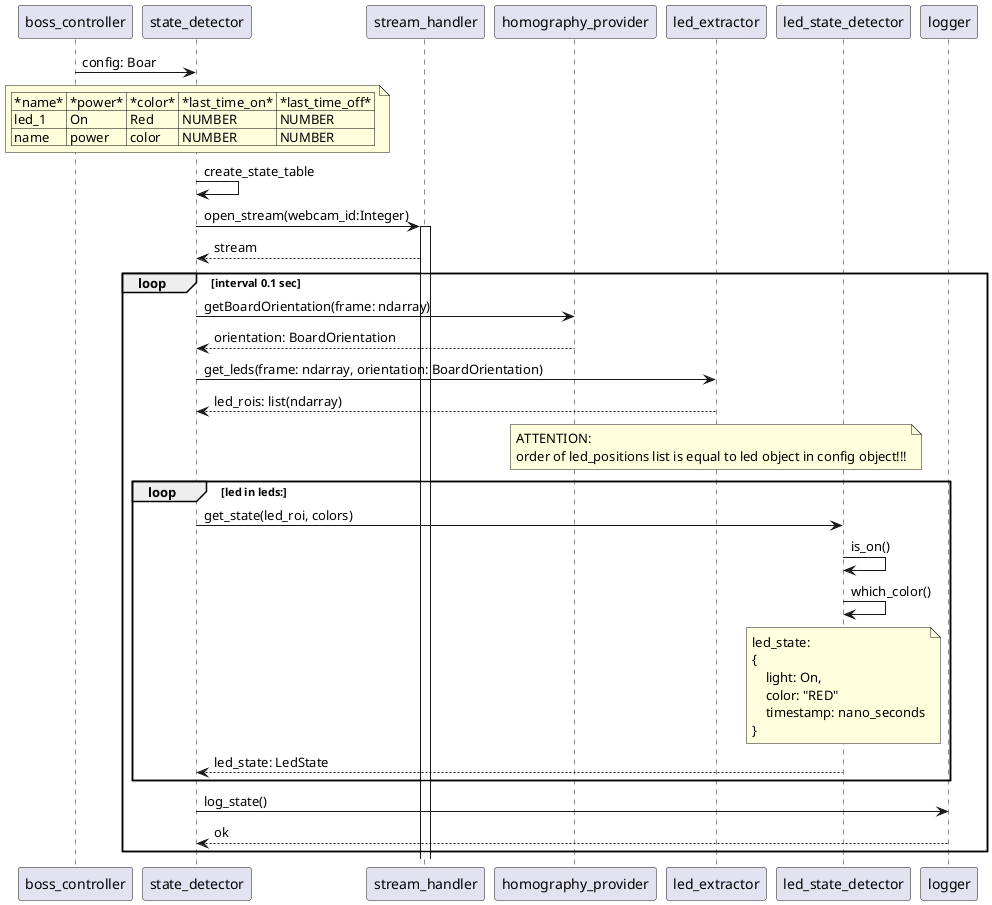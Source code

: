 @startuml
boss_controller -> state_detector: config: Boar
note over state_detector
     | *name* | *power* | *color* | *last_time_on* | *last_time_off* |
     | led_1 | On | Red | NUMBER | NUMBER |
     | name | power | color | NUMBER | NUMBER |
end note
state_detector -> state_detector: create_state_table
state_detector -> stream_handler: open_stream(webcam_id:Integer)
activate stream_handler
stream_handler --> state_detector: stream
loop interval 0.1 sec
    state_detector -> homography_provider: getBoardOrientation(frame: ndarray)
    homography_provider --> state_detector: orientation: BoardOrientation
    state_detector -> led_extractor: get_leds(frame: ndarray, orientation: BoardOrientation)
    led_extractor --> state_detector: led_rois: list(ndarray) 
    note over led_extractor
        ATTENTION: 
        order of led_positions list is equal to led object in config object!!!
    end note
    loop led in leds:
        state_detector -> led_state_detector: get_state(led_roi, colors)
        led_state_detector -> led_state_detector: is_on()
        led_state_detector -> led_state_detector: which_color()
        note over led_state_detector
            led_state: 
            {
                light: On,
                color: "RED"
                timestamp: nano_seconds
            }
        end note
        led_state_detector --> state_detector: led_state: LedState
    end
    state_detector -> logger: log_state()
    logger --> state_detector: ok
end



@enduml